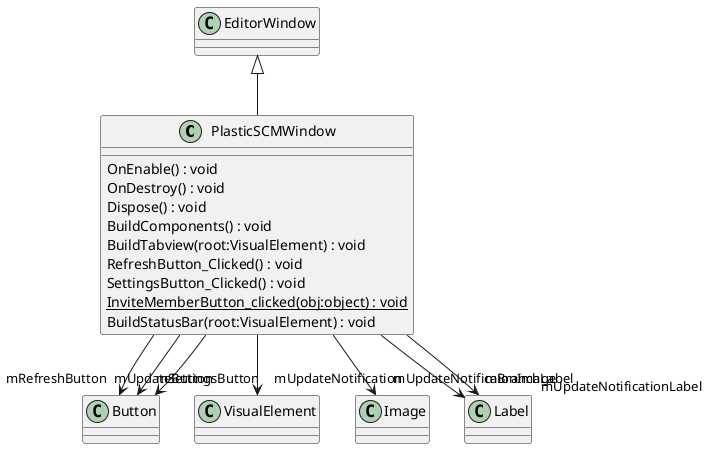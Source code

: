 @startuml
class PlasticSCMWindow {
    OnEnable() : void
    OnDestroy() : void
    Dispose() : void
    BuildComponents() : void
    BuildTabview(root:VisualElement) : void
    RefreshButton_Clicked() : void
    SettingsButton_Clicked() : void
    {static} InviteMemberButton_clicked(obj:object) : void
    BuildStatusBar(root:VisualElement) : void
}
EditorWindow <|-- PlasticSCMWindow
PlasticSCMWindow --> "mRefreshButton" Button
PlasticSCMWindow --> "mSettingsButton" Button
PlasticSCMWindow --> "mUpdateNotification" VisualElement
PlasticSCMWindow --> "mUpdateNotificaionImage" Image
PlasticSCMWindow --> "mUpdateNotificationLabel" Label
PlasticSCMWindow --> "mUpdateButton" Button
PlasticSCMWindow --> "mBranchLabel" Label
@enduml
